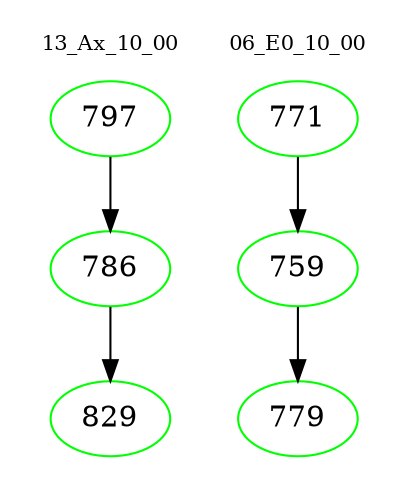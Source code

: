digraph{
subgraph cluster_0 {
color = white
label = "13_Ax_10_00";
fontsize=10;
T0_797 [label="797", color="green"]
T0_797 -> T0_786 [color="black"]
T0_786 [label="786", color="green"]
T0_786 -> T0_829 [color="black"]
T0_829 [label="829", color="green"]
}
subgraph cluster_1 {
color = white
label = "06_E0_10_00";
fontsize=10;
T1_771 [label="771", color="green"]
T1_771 -> T1_759 [color="black"]
T1_759 [label="759", color="green"]
T1_759 -> T1_779 [color="black"]
T1_779 [label="779", color="green"]
}
}
